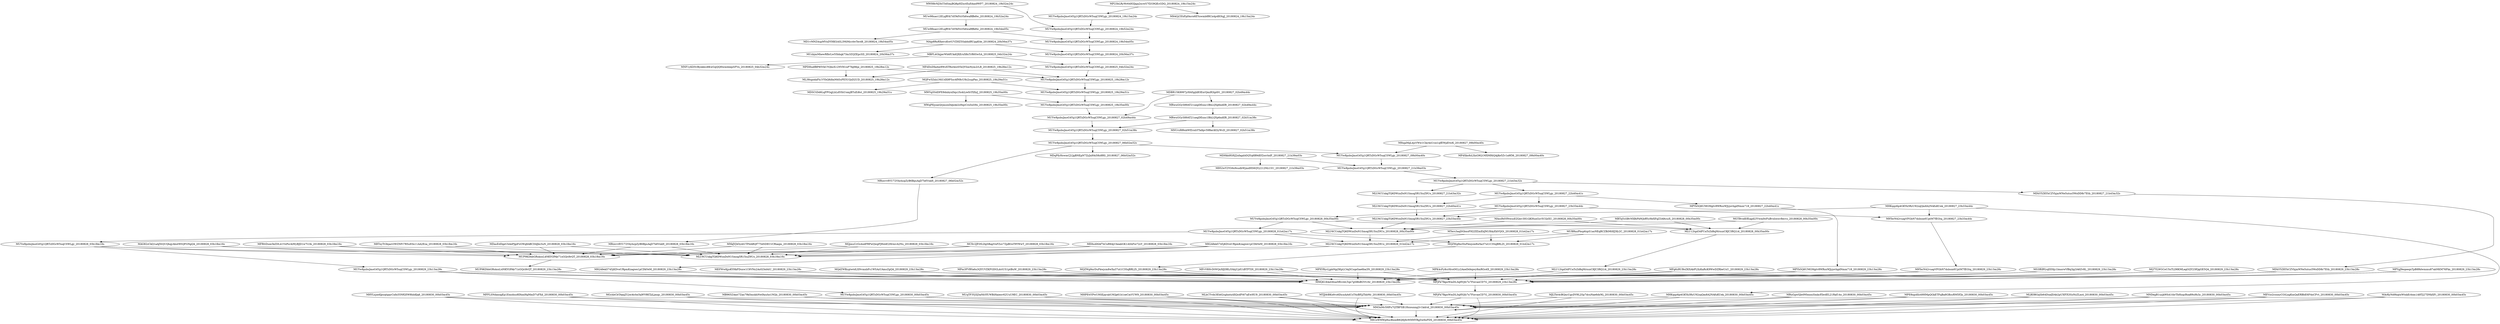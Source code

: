 digraph{rankdir=TB;MRzxvv8VU72VhyhcpZyB6BpsAqD7h6VxkH_20180827_06h02m52s -> MRzxvv8VU72VhyhcpZyB6BpsAqD7h6VxkH_20180828_03h18m16s;
MHYLxjm6JpuqtppyCnfn55NfQ5W8hh8Jq6_20180830_00h03m45s -> MM3nMc5HPu7QTBFSB1Hsiounng2v1kdrid_20180830_00h03m45s;
MFg6zRUBoZKXAbPLXzKaRcK9WwDZRbeUxU_20180829_23h13m28s -> MPjFk7fkpsWmDL3qHVjfz7x7FixvanCD7G_20180829_23h13m28s;
MUYw8pzbsJmoG4Yg1QRTzDGcW5uqCSWLgy_20180828_01h42m17s -> MLU6CUnkgTQ6DWznDoN1Smog5R15iuZ9Uo_20180828_01h42m17s;
MFFLSNdaxogEp1Emohsz8DhmHqMmD7uFXd_20180830_00h03m45s -> M81xWMWp9ucBxmB8QHj9zWHMYRgSw6xPDX_20180830_00h03m45s;
MQjmuUrGs4odFRPwQwgFJHsbE2HrmvA2Nu_20180828_03h18m16s -> MLU6CUnkgTQ6DWznDoN1Smog5R15iuZ9Uo_20180828_03h18m16s;
MUYw8pzbsJmoG4Yg1QRTzDGcW5uqCSWLgy_20180827_06h02m52s -> MUYw8pzbsJmoG4Yg1QRTzDGcW5uqCSWLgy_20180827_09h00m40s;
MPYb5Q6UMGMgtv8WRsxWJyjovhgdNmm718_20180827_22h40m41s -> MPYb5Q6UMGMgtv8WRsxWJyjovhgdNmm718_20180829_23h13m28s;
MUw98xao12ELqRVk7AY9dVuVh6waRffe8w_20180824_19h54m05s -> MD1vMNZ4upMVnDYHKSASL3MiMyc4wTerd8_20180824_19h54m05s;
MCXv2JFiNLDgSBapVnFZuv7ZpBGoT9YWwT_20180828_03h18m16s -> MUP9KDbbGRsksxL4NKYGPAb71xGQri9rQT_20180828_03h18m16s;
MGchbCbTAaqZUjwAtrbx5qWV8KTjiLjmqy_20180830_00h03m45s -> M81xWMWp9ucBxmB8QHj9zWHMYRgSw6xPDX_20180830_00h03m45s;
MLU12tgd3dFUaTsZd8qMrxuxC8JC3RQ1i4_20180828_00h35m00s -> MLU12tgd3dFUaTsZd8qMrxuxC8JC3RQ1i4_20180829_23h13m28s;
MS3fKBYyqEE9jy1bnorwVf8q3pj3A6Zv8L_20180829_23h13m28s -> MPjFk7fkpsWmDL3qHVjfz7x7FixvanCD7G_20180829_23h13m28s;
ME8uAMAf7hCnR9AjUbeabGK1AShFio72zY_20180828_03h18m16s -> MLU6CUnkgTQ6DWznDoN1Smog5R15iuZ9Uo_20180828_03h18m16s;
MUBRnzPbsp6zpS1asNEqRCZBiMtHJ3fy2C_20180828_01h42m17s -> MLU6CUnkgTQ6DWznDoN1Smog5R15iuZ9Uo_20180828_01h42m17s;
MB965ZAmt7Zan79k5mskhNwfAcyho1NQii_20180830_00h03m45s -> M81xWMWp9ucBxmB8QHj9zWHMYRgSw6xPDX_20180830_00h03m45s;
MWVg5SdDFE8dnbynDqu1fu4iLiwfsYXXxJ_20180825_19h35m00s -> MUYw8pzbsJmoG4Yg1QRTzDGcW5uqCSWLgy_20180825_19h35m00s;
MUYw8pzbsJmoG4Yg1QRTzDGcW5uqCSWLgy_20180825_19h29m51s -> MUYw8pzbsJmoG4Yg1QRTzDGcW5uqCSWLgy_20180825_19h35m00s;
MAip8RxRXeivzKwtUVZHZ5SabhdRUppK4e_20180824_20h56m37s -> MUzbjmMhewRfbrLw55bhqk73m3ZQZEpcSD_20180824_20h56m37s;
MUYw8pzbsJmoG4Yg1QRTzDGcW5uqCSWLgy_20180827_23h33m44s -> M9TerN42vuapVFGbN7dsbsm6UptM7fEGtq_20180827_23h33m44s;
MDhY5ZKYhCZVhjmWNe5utus5WoDD8r7Etb_20180829_23h13m28s -> MMQ618AoG6za5fErcbLTqn7gSBhBGVt16r_20180829_23h13m28s;
MHYLxjm6JpuqtppyCnfn55NfQ5W8hh8Jq6_20180830_00h03m45s -> M81xWMWp9ucBxmB8QHj9zWHMYRgSw6xPDX_20180830_00h03m45s;
MQ7YLWGCeU5xTLD8KMLegGQY23fQgGE5Q4_20180829_23h13m28s -> MPjFk7fkpsWmDL3qHVjfz7x7FixvanCD7G_20180829_23h13m28s;
MQZWg9nrDuFkwjcm8wXa37ut1C3SqBRLZt_20180829_23h13m28s -> MMQ618AoG6za5fErcbLTqn7gSBhBGVt16r_20180829_23h13m28s;
MFdDsDXeAw8WzXTRzrkw4YhQYSmNym2rLR_20180825_19h28m12s -> ML38sgodaFh1VYbQ6ifmM4SsPE5UQzD2UD_20180825_19h28m12s;
MLU12tgd3dFUaTsZd8qMrxuxC8JC3RQ1i4_20180829_23h13m28s -> MPjFk7fkpsWmDL3qHVjfz7x7FixvanCD7G_20180829_23h13m28s;
MPjFk7fkpsWmDL3qHVjfz7x7FixvanCD7G_20180830_00h03m45s -> MM3nMc5HPu7QTBFSB1Hsiounng2v1kdrid_20180830_00h03m45s;
MUYw8pzbsJmoG4Yg1QRTzDGcW5uqCSWLgy_20180828_01h42m17s -> MUYw8pzbsJmoG4Yg1QRTzDGcW5uqCSWLgy_20180828_03h18m16s;
MUYw8pzbsJmoG4Yg1QRTzDGcW5uqCSWLgy_20180825_19h35m00s -> MUYw8pzbsJmoG4Yg1QRTzDGcW5uqCSWLgy_20180827_02h49m44s;
MUqTF3Yj5J3aNhYfUWBiHaienv62UuU9EC_20180830_00h03m45s -> MM3nMc5HPu7QTBFSB1Hsiounng2v1kdrid_20180830_00h03m45s;
MLU6CUnkgTQ6DWznDoN1Smog5R15iuZ9Uo_20180828_01h42m17s -> MLU6CUnkgTQ6DWznDoN1Smog5R15iuZ9Uo_20180828_03h18m16s;
MUYw8pzbsJmoG4Yg1QRTzDGcW5uqCSWLgy_20180828_00h35m00s -> MLU12tgd3dFUaTsZd8qMrxuxC8JC3RQ1i4_20180828_00h35m00s;
MAG82zCkQ1aAJ5tQUQhqyAhotWtQFGNgQ4_20180828_03h18m16s -> MUP9KDbbGRsksxL4NKYGPAb71xGQri9rQT_20180828_03h18m16s;
MHPEttYPwU9SEjqvabU6Qp61b1oeCmVUW9_20180830_00h03m45s -> MM3nMc5HPu7QTBFSB1Hsiounng2v1kdrid_20180830_00h03m45s;
MRwuGGyS89AT21uegDExnc1BhLQ5p6mKf8_20180827_02h51m38s -> MNUrzRf6xkWfZcxhYTa9pv59ReriKSyWcD_20180827_02h51m38s;
MCXv2JFiNLDgSBapVnFZuv7ZpBGoT9YWwT_20180828_03h18m16s -> MLU6CUnkgTQ6DWznDoN1Smog5R15iuZ9Uo_20180828_03h18m16s;
MFRttDum5kZDL41VxPsrAiWyBJD1w7t1fe_20180828_03h18m16s -> MUP9KDbbGRsksxL4NKYGPAb71xGQri9rQT_20180828_03h18m16s;
MPjFk7fkpsWmDL3qHVjfz7x7FixvanCD7G_20180829_23h13m28s -> MPjFk7fkpsWmDL3qHVjfz7x7FixvanCD7G_20180830_00h03m45s;
MLhCTvdx3Eh62sghntxAXQcdFt67aEwHU9_20180830_00h03m45s -> MM3nMc5HPu7QTBFSB1Hsiounng2v1kdrid_20180830_00h03m45s;
MTJJ4tBKx6vz6DyzykA4UzT4zBFjjThbMr_20180830_00h03m45s -> MM3nMc5HPu7QTBFSB1Hsiounng2v1kdrid_20180830_00h03m45s;
MQFw5Znh1MiUdX9P5zc4fN8cU8z2sspPao_20180825_19h29m51s -> MUYw8pzbsJmoG4Yg1QRTzDGcW5uqCSWLgy_20180825_19h29m51s;
M8TxyTt3bjact3WZNFi7R5u93n11AA2Eza_20180828_03h18m16s -> MLU6CUnkgTQ6DWznDoN1Smog5R15iuZ9Uo_20180828_03h18m16s;
M9iqaMqL4jsVWw1Cky4nUcio1qfEWpEtwK_20180827_09h00m40s -> MUYw8pzbsJmoG4Yg1QRTzDGcW5uqCSWLgy_20180827_09h00m40s;
MP23bLRyWr64H3Jaja2xcwS7f2G9QEcGDQ_20180824_19h15m24s -> MUYw8pzbsJmoG4Yg1QRTzDGcW5uqCSWLgy_20180824_19h15m24s;
M92A9ek5745jKDveURpmKzagwe1pCDkVeM_20180828_03h18m16s -> MUP9KDbbGRsksxL4NKYGPAb71xGQri9rQT_20180828_03h18m16s;
MPYgJ9eqeeqnTpB8Rdwmmu87abNKM76Fkx_20180829_23h13m28s -> MPjFk7fkpsWmDL3qHVjfz7x7FixvanCD7G_20180829_23h13m28s;
MUYw8pzbsJmoG4Yg1QRTzDGcW5uqCSWLgy_20180827_22h40m41s -> MPYb5Q6UMGMgtv8WRsxWJyjovhgdNmm718_20180827_22h40m41s;
MUYw8pzbsJmoG4Yg1QRTzDGcW5uqCSWLgy_20180824_19h54m05s -> MUYw8pzbsJmoG4Yg1QRTzDGcW5uqCSWLgy_20180824_20h56m37s;
MUYw8pzbsJmoG4Yg1QRTzDGcW5uqCSWLgy_20180825_19h28m12s -> MUYw8pzbsJmoG4Yg1QRTzDGcW5uqCSWLgy_20180825_19h29m51s;
MHKqqz6p4GKYk3RzU92zqQm8A2NAfuKUek_20180827_23h33m44s -> M9TerN42vuapVFGbN7dsbsm6UptM7fEGtq_20180827_23h33m44s;
MUYw8pzbsJmoG4Yg1QRTzDGcW5uqCSWLgy_20180827_22h40m41s -> MLU6CUnkgTQ6DWznDoN1Smog5R15iuZ9Uo_20180827_22h40m41s;
MDhY5ZKYhCZVhjmWNe5utus5WoDD8r7Etb_20180827_21h43m32s -> MDhY5ZKYhCZVhjmWNe5utus5WoDD8r7Etb_20180829_23h13m28s;
MUP9KDbbGRsksxL4NKYGPAb71xGQri9rQT_20180829_23h13m28s -> MMQ618AoG6za5fErcbLTqn7gSBhBGVt16r_20180829_23h13m28s;
MUYw8pzbsJmoG4Yg1QRTzDGcW5uqCSWLgy_20180827_22h40m41s -> MUYw8pzbsJmoG4Yg1QRTzDGcW5uqCSWLgy_20180827_23h33m44s;
MHKqqz6p4GKYk3RzU92zqQm8A2NAfuKUek_20180830_00h03m45s -> MM3nMc5HPu7QTBFSB1Hsiounng2v1kdrid_20180830_00h03m45s;
MHKqqz6p4GKYk3RzU92zqQm8A2NAfuKUek_20180827_23h33m44s -> MLU6CUnkgTQ6DWznDoN1Smog5R15iuZ9Uo_20180827_23h33m44s;
MLU6CUnkgTQ6DWznDoN1Smog5R15iuZ9Uo_20180828_00h35m00s -> MLU6CUnkgTQ6DWznDoN1Smog5R15iuZ9Uo_20180828_01h42m17s;
M9TerN42vuapVFGbN7dsbsm6UptM7fEGtq_20180829_23h13m28s -> MMQ618AoG6za5fErcbLTqn7gSBhBGVt16r_20180829_23h13m28s;
MUYw8pzbsJmoG4Yg1QRTzDGcW5uqCSWLgy_20180829_23h13m28s -> MMQ618AoG6za5fErcbLTqn7gSBhBGVt16r_20180829_23h13m28s;
MPYb5Q6UMGMgtv8WRsxWJyjovhgdNmm718_20180829_23h13m28s -> MPjFk7fkpsWmDL3qHVjfz7x7FixvanCD7G_20180829_23h13m28s;
MUYw8pzbsJmoG4Yg1QRTzDGcW5uqCSWLgy_20180828_03h18m16s -> MLU6CUnkgTQ6DWznDoN1Smog5R15iuZ9Uo_20180828_03h18m16s;
MEFWw8jjoKYHkFDsxw1C6VNx2AoSZ4d4iU_20180829_23h13m28s -> MPjFk7fkpsWmDL3qHVjfz7x7FixvanCD7G_20180829_23h13m28s;
MQdZWBygtwtdLXNvmxbFs1WSAzUAmsZgQ4_20180829_23h13m28s -> MPjFk7fkpsWmDL3qHVjfz7x7FixvanCD7G_20180829_23h13m28s;
MDasEdDgeUb4ePJgiFzGWq8ABCD4Jbz3uN_20180828_03h18m16s -> MUP9KDbbGRsksxL4NKYGPAb71xGQri9rQT_20180828_03h18m16s;
MFg6zRUBoZKXAbPLXzKaRcK9WwDZRbeUxU_20180829_23h13m28s -> MMQ618AoG6za5fErcbLTqn7gSBhBGVt16r_20180829_23h13m28s;
M92A9ek5745jKDveURpmKzagwe1pCDkVeM_20180828_03h18m16s -> MLU6CUnkgTQ6DWznDoN1Smog5R15iuZ9Uo_20180828_03h18m16s;
MAG82zCkQ1aAJ5tQUQhqyAhotWtQFGNgQ4_20180828_03h18m16s -> MLU6CUnkgTQ6DWznDoN1Smog5R15iuZ9Uo_20180828_03h18m16s;
MPYb5Q6UMGMgtv8WRsxWJyjovhgdNmm718_20180829_23h13m28s -> MMQ618AoG6za5fErcbLTqn7gSBhBGVt16r_20180829_23h13m28s;
MRzxvv8VU72VhyhcpZyB6BpsAqD7h6VxkH_20180828_03h18m16s -> MLU6CUnkgTQ6DWznDoN1Smog5R15iuZ9Uo_20180828_03h18m16s;
MUYw8pzbsJmoG4Yg1QRTzDGcW5uqCSWLgy_20180827_06h02m52s -> MDqPfyHswmCJ1JgBNEpN7ZyJnH4i58z8RS_20180827_06h02m52s;
MLU6CUnkgTQ6DWznDoN1Smog5R15iuZ9Uo_20180827_23h33m44s -> MLU6CUnkgTQ6DWznDoN1Smog5R15iuZ9Uo_20180828_00h35m00s;
MTers3aqDGbxoFH2ZfZmEbJM1RAyEkVQGt_20180828_01h42m17s -> MLU6CUnkgTQ6DWznDoN1Smog5R15iuZ9Uo_20180828_01h42m17s;
MUYw8pzbsJmoG4Yg1QRTzDGcW5uqCSWLgy_20180827_06h02m52s -> MRzxvv8VU72VhyhcpZyB6BpsAqD7h6VxkH_20180827_06h02m52s;
MUYw8pzbsJmoG4Yg1QRTzDGcW5uqCSWLgy_20180827_23h33m44s -> MLU6CUnkgTQ6DWznDoN1Smog5R15iuZ9Uo_20180827_23h33m44s;
MJLTht4cBQncUgcDV9L2Sp7dcuNae6dxWj_20180830_00h03m45s -> MM3nMc5HPu7QTBFSB1Hsiounng2v1kdrid_20180830_00h03m45s;
MUYw8pzbsJmoG4Yg1QRTzDGcW5uqCSWLgy_20180830_00h03m45s -> M81xWMWp9ucBxmB8QHj9zWHMYRgSw6xPDX_20180830_00h03m45s;
MRuGgwSJe4WbnxxiSmkcPJwdEL21Raf14o_20180830_00h03m45s -> MM3nMc5HPu7QTBFSB1Hsiounng2v1kdrid_20180830_00h03m45s;
MQZWg9nrDuFkwjcm8wXa37ut1C3SqBRLZt_20180828_01h42m17s -> MQZWg9nrDuFkwjcm8wXa37ut1C3SqBRLZt_20180829_23h13m28s;
M8TxyTt3bjact3WZNFi7R5u93n11AA2Eza_20180828_03h18m16s -> MUP9KDbbGRsksxL4NKYGPAb71xGQri9rQT_20180828_03h18m16s;
MUqTF3Yj5J3aNhYfUWBiHaienv62UuU9EC_20180830_00h03m45s -> M81xWMWp9ucBxmB8QHj9zWHMYRgSw6xPDX_20180830_00h03m45s;
MPm3FVBYa6n3QYUVZKFGDGLdctUS1ptBuW_20180829_23h13m28s -> MMQ618AoG6za5fErcbLTqn7gSBhBGVt16r_20180829_23h13m28s;
MUYw8pzbsJmoG4Yg1QRTzDGcW5uqCSWLgy_20180827_23h33m44s -> MUYw8pzbsJmoG4Yg1QRTzDGcW5uqCSWLgy_20180828_00h35m00s;
M92A9ek5745jKDveURpmKzagwe1pCDkVeM_20180828_03h18m16s -> M92A9ek5745jKDveURpmKzagwe1pCDkVeM_20180829_23h13m28s;
MM3nMc5HPu7QTBFSB1Hsiounng2v1kdrid_20180830_00h03m45s -> MM3nMc5HPu7QTBFSB1Hsiounng2v1kdrid_20180830_00h03m45s;
MFdDsDXeAw8WzXTRzrkw4YhQYSmNym2rLR_20180825_19h28m12s -> MUYw8pzbsJmoG4Yg1QRTzDGcW5uqCSWLgy_20180825_19h28m12s;
MFvV8HvDtWQxXfjDBLiYAhjUjdUzBTFTiN_20180829_23h13m28s -> MMQ618AoG6za5fErcbLTqn7gSBhBGVt16r_20180829_23h13m28s;
MUYw8pzbsJmoG4Yg1QRTzDGcW5uqCSWLgy_20180828_03h18m16s -> MUP9KDbbGRsksxL4NKYGPAb71xGQri9rQT_20180828_03h18m16s;
MP23bLRyWr64H3Jaja2xcwS7f2G9QEcGDQ_20180824_19h15m24s -> M9AGjCEhPpfAsrn6EYuwmb8RCn4p4B3tgJ_20180824_19h15m24s;
M92A9ek5745jKDveURpmKzagwe1pCDkVeM_20180829_23h13m28s -> MPjFk7fkpsWmDL3qHVjfz7x7FixvanCD7G_20180829_23h13m28s;
MHKqqz6p4GKYk3RzU92zqQm8A2NAfuKUek_20180830_00h03m45s -> M81xWMWp9ucBxmB8QHj9zWHMYRgSw6xPDX_20180830_00h03m45s;
MPE8npAXs49HMpQGkETFqBa8GBzsRM5FJn_20180830_00h03m45s -> MM3nMc5HPu7QTBFSB1Hsiounng2v1kdrid_20180830_00h03m45s;
MRwuGGyS89AT21uegDExnc1BhLQ5p6mKf8_20180827_02h49m44s -> MRwuGGyS89AT21uegDExnc1BhLQ5p6mKf8_20180827_02h51m38s;
MWH8rNJ3hT3dSmjBQ8pHZxstEaX4an9WF7_20180824_19h52m24s -> MUw98xao12ELqRVk7AY9dVuVh6waRffe8w_20180824_19h52m24s;
MPjFk7fkpsWmDL3qHVjfz7x7FixvanCD7G_20180830_00h03m45s -> M81xWMWp9ucBxmB8QHj9zWHMYRgSw6xPDX_20180830_00h03m45s;
MRuGgwSJe4WbnxxiSmkcPJwdEL21Raf14o_20180830_00h03m45s -> M81xWMWp9ucBxmB8QHj9zWHMYRgSw6xPDX_20180830_00h03m45s;
MS3fKBYyqEE9jy1bnorwVf8q3pj3A6Zv8L_20180829_23h13m28s -> MMQ618AoG6za5fErcbLTqn7gSBhBGVt16r_20180829_23h13m28s;
MFFLSNdaxogEp1Emohsz8DhmHqMmD7uFXd_20180830_00h03m45s -> MM3nMc5HPu7QTBFSB1Hsiounng2v1kdrid_20180830_00h03m45s;
MUYw8pzbsJmoG4Yg1QRTzDGcW5uqCSWLgy_20180828_00h35m00s -> MUYw8pzbsJmoG4Yg1QRTzDGcW5uqCSWLgy_20180828_01h42m17s;
MDasEdDgeUb4ePJgiFzGWq8ABCD4Jbz3uN_20180828_03h18m16s -> MLU6CUnkgTQ6DWznDoN1Smog5R15iuZ9Uo_20180828_03h18m16s;
MLhCTvdx3Eh62sghntxAXQcdFt67aEwHU9_20180830_00h03m45s -> M81xWMWp9ucBxmB8QHj9zWHMYRgSw6xPDX_20180830_00h03m45s;
MLBDBGqSb64DueJDAb2pUXfYX3SzNzZLm4_20180830_00h03m45s -> MM3nMc5HPu7QTBFSB1Hsiounng2v1kdrid_20180830_00h03m45s;
MUw98xao12ELqRVk7AY9dVuVh6waRffe8w_20180824_19h52m24s -> MUw98xao12ELqRVk7AY9dVuVh6waRffe8w_20180824_19h54m05s;
MNDegB1uzjkWh41tbrTbHzqsRoa89u9h3y_20180830_00h03m45s -> M81xWMWp9ucBxmB8QHj9zWHMYRgSw6xPDX_20180830_00h03m45s;
M92A9ek5745jKDveURpmKzagwe1pCDkVeM_20180829_23h13m28s -> MMQ618AoG6za5fErcbLTqn7gSBhBGVt16r_20180829_23h13m28s;
MPm3FVBYa6n3QYUVZKFGDGLdctUS1ptBuW_20180829_23h13m28s -> MPjFk7fkpsWmDL3qHVjfz7x7FixvanCD7G_20180829_23h13m28s;
MRzxvv8VU72VhyhcpZyB6BpsAqD7h6VxkH_20180828_03h18m16s -> MUP9KDbbGRsksxL4NKYGPAb71xGQri9rQT_20180828_03h18m16s;
MPXYRycLjpbNpj5KpLC4q5CsqeSae6ba3N_20180829_23h13m28s -> MPjFk7fkpsWmDL3qHVjfz7x7FixvanCD7G_20180829_23h13m28s;
MEVzo2csnxyCGtLxgKmQaERBbE6F4nCFvt_20180830_00h03m45s -> MM3nMc5HPu7QTBFSB1Hsiounng2v1kdrid_20180830_00h03m45s;
MB965ZAmt7Zan79k5mskhNwfAcyho1NQii_20180830_00h03m45s -> MM3nMc5HPu7QTBFSB1Hsiounng2v1kdrid_20180830_00h03m45s;
MUYw8pzbsJmoG4Yg1QRTzDGcW5uqCSWLgy_20180825_04h32m24s -> MUYw8pzbsJmoG4Yg1QRTzDGcW5uqCSWLgy_20180825_19h28m12s;
MQZWg9nrDuFkwjcm8wXa37ut1C3SqBRLZt_20180829_23h13m28s -> MPjFk7fkpsWmDL3qHVjfz7x7FixvanCD7G_20180829_23h13m28s;
MQdZWBygtwtdLXNvmxbFs1WSAzUAmsZgQ4_20180829_23h13m28s -> MMQ618AoG6za5fErcbLTqn7gSBhBGVt16r_20180829_23h13m28s;
MDHkhRSftJ2xfagdA5QYq6B9dEf2orrhdF_20180827_21h39m03s -> M952wY2YG6x9sudbWjmdHS6QVy212Mz1SU_20180827_21h39m03s;
MDBR15K8997jrHA5pjhB3ExrQmiR3ipt91_20180827_02h49m44s -> MUYw8pzbsJmoG4Yg1QRTzDGcW5uqCSWLgy_20180827_02h49m44s;
MUYw8pzbsJmoG4Yg1QRTzDGcW5uqCSWLgy_20180824_19h52m24s -> MUYw8pzbsJmoG4Yg1QRTzDGcW5uqCSWLgy_20180824_19h54m05s;
MGTBvidEfEagdLYVwmfwFuBvxhwxv8ecvz_20180828_00h35m00s -> MLU12tgd3dFUaTsZd8qMrxuxC8JC3RQ1i4_20180828_00h35m00s;
MFRttDum5kZDL41VxPsrAiWyBJD1w7t1fe_20180828_03h18m16s -> MLU6CUnkgTQ6DWznDoN1Smog5R15iuZ9Uo_20180828_03h18m16s;
MUYw8pzbsJmoG4Yg1QRTzDGcW5uqCSWLgy_20180824_19h15m24s -> MUYw8pzbsJmoG4Yg1QRTzDGcW5uqCSWLgy_20180824_19h52m24s;
MLU6CUnkgTQ6DWznDoN1Smog5R15iuZ9Uo_20180827_21h43m32s -> MLU6CUnkgTQ6DWznDoN1Smog5R15iuZ9Uo_20180827_22h40m41s;
MUYw8pzbsJmoG4Yg1QRTzDGcW5uqCSWLgy_20180827_21h39m03s -> MUYw8pzbsJmoG4Yg1QRTzDGcW5uqCSWLgy_20180827_21h43m32s;
ME8uAMAf7hCnR9AjUbeabGK1AShFio72zY_20180828_03h18m16s -> MUP9KDbbGRsksxL4NKYGPAb71xGQri9rQT_20180828_03h18m16s;
MNDegB1uzjkWh41tbrTbHzqsRoa89u9h3y_20180830_00h03m45s -> MM3nMc5HPu7QTBFSB1Hsiounng2v1kdrid_20180830_00h03m45s;
MUYw8pzbsJmoG4Yg1QRTzDGcW5uqCSWLgy_20180828_03h18m16s -> MUYw8pzbsJmoG4Yg1QRTzDGcW5uqCSWLgy_20180829_23h13m28s;
MUYw8pzbsJmoG4Yg1QRTzDGcW5uqCSWLgy_20180827_21h43m32s -> MUYw8pzbsJmoG4Yg1QRTzDGcW5uqCSWLgy_20180827_22h40m41s;
MQ7YLWGCeU5xTLD8KMLegGQY23fQgGE5Q4_20180829_23h13m28s -> MMQ618AoG6za5fErcbLTqn7gSBhBGVt16r_20180829_23h13m28s;
MGTBvidEfEagdLYVwmfwFuBvxhwxv8ecvz_20180828_00h35m00s -> MLU6CUnkgTQ6DWznDoN1Smog5R15iuZ9Uo_20180828_00h35m00s;
MQjmuUrGs4odFRPwQwgFJHsbE2HrmvA2Nu_20180828_03h18m16s -> MUP9KDbbGRsksxL4NKYGPAb71xGQri9rQT_20180828_03h18m16s;
MPK4cFy8crHrotM1y2AneDd4qwy8mRGo4X_20180829_23h13m28s -> MMQ618AoG6za5fErcbLTqn7gSBhBGVt16r_20180829_23h13m28s;
MDBR15K8997jrHA5pjhB3ExrQmiR3ipt91_20180827_02h49m44s -> MRwuGGyS89AT21uegDExnc1BhLQ5p6mKf8_20180827_02h49m44s;
MUYw8pzbsJmoG4Yg1QRTzDGcW5uqCSWLgy_20180829_23h13m28s -> MPjFk7fkpsWmDL3qHVjfz7x7FixvanCD7G_20180829_23h13m28s;
MUBRnzPbsp6zpS1asNEqRCZBiMtHJ3fy2C_20180828_01h42m17s -> MQZWg9nrDuFkwjcm8wXa37ut1C3SqBRLZt_20180828_01h42m17s;
MPDHudfBP85VkUYQhsX12NVH1nP7fqH6je_20180825_19h28m12s -> ML38sgodaFh1VYbQ6ifmM4SsPE5UQzD2UD_20180825_19h28m12s;
M9iqaMqL4jsVWw1Cky4nUcio1qfEWpEtwK_20180827_09h00m40s -> MP4Xks8zLXnG9Q1MXMHiQAjKe5Zv1a9f36_20180827_09h00m40s;
MJLTht4cBQncUgcDV9L2Sp7dcuNae6dxWj_20180830_00h03m45s -> M81xWMWp9ucBxmB8QHj9zWHMYRgSw6xPDX_20180830_00h03m45s;
MPE8npAXs49HMpQGkETFqBa8GBzsRM5FJn_20180830_00h03m45s -> M81xWMWp9ucBxmB8QHj9zWHMYRgSw6xPDX_20180830_00h03m45s;
MQFw5Znh1MiUdX9P5zc4fN8cU8z2sspPao_20180825_19h29m51s -> MDSCtDd6LqFPGqjLhLd55hUomjBTuEi8st_20180825_19h29m51s;
MAssR4YfNwzzEZQxv3H1QKHunGyr5CQzXU_20180828_00h35m00s -> MLU12tgd3dFUaTsZd8qMrxuxC8JC3RQ1i4_20180828_00h35m00s;
MLU6CUnkgTQ6DWznDoN1Smog5R15iuZ9Uo_20180827_22h40m41s -> MLU6CUnkgTQ6DWznDoN1Smog5R15iuZ9Uo_20180827_23h33m44s;
MUYw8pzbsJmoG4Yg1QRTzDGcW5uqCSWLgy_20180824_20h56m37s -> MUYw8pzbsJmoG4Yg1QRTzDGcW5uqCSWLgy_20180825_04h32m24s;
MArKyNd9hqtxWtxkErbim1AHTj27DNkXFi_20180830_00h03m45s -> M81xWMWp9ucBxmB8QHj9zWHMYRgSw6xPDX_20180830_00h03m45s;
MUP9KDbbGRsksxL4NKYGPAb71xGQri9rQT_20180829_23h13m28s -> MPjFk7fkpsWmDL3qHVjfz7x7FixvanCD7G_20180829_23h13m28s;
M9TerN42vuapVFGbN7dsbsm6UptM7fEGtq_20180827_23h33m44s -> M9TerN42vuapVFGbN7dsbsm6UptM7fEGtq_20180829_23h13m28s;
MUw98xao12ELqRVk7AY9dVuVh6waRffe8w_20180824_19h54m05s -> MUYw8pzbsJmoG4Yg1QRTzDGcW5uqCSWLgy_20180824_19h54m05s;
MWH8rNJ3hT3dSmjBQ8pHZxstEaX4an9WF7_20180824_19h52m24s -> MUYw8pzbsJmoG4Yg1QRTzDGcW5uqCSWLgy_20180824_19h52m24s;
MBTqYsSBvNXBiPkWjbRYyHeXFgZ3A9yszX_20180828_00h35m00s -> MLU6CUnkgTQ6DWznDoN1Smog5R15iuZ9Uo_20180828_00h35m00s;
MUYw8pzbsJmoG4Yg1QRTzDGcW5uqCSWLgy_20180828_01h42m17s -> MQZWg9nrDuFkwjcm8wXa37ut1C3SqBRLZt_20180828_01h42m17s;
MBFL4GbjjerWh6fUkdQXErxX8xTrR6SwSA_20180825_04h32m24s -> MNF1yKD5vByekbci8KwGqQQHwmhbepSFVn_20180825_04h32m24s;
MPYgJ9eqeeqnTpB8Rdwmmu87abNKM76Fkx_20180829_23h13m28s -> MMQ618AoG6za5fErcbLTqn7gSBhBGVt16r_20180829_23h13m28s;
MFvV8HvDtWQxXfjDBLiYAhjUjdUzBTFTiN_20180829_23h13m28s -> MPjFk7fkpsWmDL3qHVjfz7x7FixvanCD7G_20180829_23h13m28s;
MHPEttYPwU9SEjqvabU6Qp61b1oeCmVUW9_20180830_00h03m45s -> M81xWMWp9ucBxmB8QHj9zWHMYRgSw6xPDX_20180830_00h03m45s;
MRwuGGyS89AT21uegDExnc1BhLQ5p6mKf8_20180827_02h51m38s -> MUYw8pzbsJmoG4Yg1QRTzDGcW5uqCSWLgy_20180827_02h51m38s;
MAip8RxRXeivzKwtUVZHZ5SabhdRUppK4e_20180824_20h56m37s -> MUYw8pzbsJmoG4Yg1QRTzDGcW5uqCSWLgy_20180824_20h56m37s;
MTers3aqDGbxoFH2ZfZmEbJM1RAyEkVQGt_20180828_01h42m17s -> MQZWg9nrDuFkwjcm8wXa37ut1C3SqBRLZt_20180828_01h42m17s;
MUYw8pzbsJmoG4Yg1QRTzDGcW5uqCSWLgy_20180830_00h03m45s -> MM3nMc5HPu7QTBFSB1Hsiounng2v1kdrid_20180830_00h03m45s;
MLBDBGqSb64DueJDAb2pUXfYX3SzNzZLm4_20180830_00h03m45s -> M81xWMWp9ucBxmB8QHj9zWHMYRgSw6xPDX_20180830_00h03m45s;
MDhY5ZKYhCZVhjmWNe5utus5WoDD8r7Etb_20180829_23h13m28s -> MPjFk7fkpsWmDL3qHVjfz7x7FixvanCD7G_20180829_23h13m28s;
MUYw8pzbsJmoG4Yg1QRTzDGcW5uqCSWLgy_20180829_23h13m28s -> MUYw8pzbsJmoG4Yg1QRTzDGcW5uqCSWLgy_20180830_00h03m45s;
MUYw8pzbsJmoG4Yg1QRTzDGcW5uqCSWLgy_20180828_00h35m00s -> MLU6CUnkgTQ6DWznDoN1Smog5R15iuZ9Uo_20180828_00h35m00s;
MGchbCbTAaqZUjwAtrbx5qWV8KTjiLjmqy_20180830_00h03m45s -> MM3nMc5HPu7QTBFSB1Hsiounng2v1kdrid_20180830_00h03m45s;
MWVg5SdDFE8dnbynDqu1fu4iLiwfsYXXxJ_20180825_19h35m00s -> MWqPEjyaxQrjmsixDqhAe2zHqzCrnSnS9o_20180825_19h35m00s;
MUYw8pzbsJmoG4Yg1QRTzDGcW5uqCSWLgy_20180827_21h43m32s -> MLU6CUnkgTQ6DWznDoN1Smog5R15iuZ9Uo_20180827_21h43m32s;
MNkJVJ45ydiUTPdARQf775dSDECvCRiaqm_20180828_03h18m16s -> MLU6CUnkgTQ6DWznDoN1Smog5R15iuZ9Uo_20180828_03h18m16s;
MPXYRycLjpbNpj5KpLC4q5CsqeSae6ba3N_20180829_23h13m28s -> MMQ618AoG6za5fErcbLTqn7gSBhBGVt16r_20180829_23h13m28s;
MLU12tgd3dFUaTsZd8qMrxuxC8JC3RQ1i4_20180829_23h13m28s -> MMQ618AoG6za5fErcbLTqn7gSBhBGVt16r_20180829_23h13m28s;
MUP9KDbbGRsksxL4NKYGPAb71xGQri9rQT_20180828_03h18m16s -> MUP9KDbbGRsksxL4NKYGPAb71xGQri9rQT_20180829_23h13m28s;
MHKqqz6p4GKYk3RzU92zqQm8A2NAfuKUek_20180827_23h33m44s -> MHKqqz6p4GKYk3RzU92zqQm8A2NAfuKUek_20180830_00h03m45s;
MUYw8pzbsJmoG4Yg1QRTzDGcW5uqCSWLgy_20180827_02h51m38s -> MUYw8pzbsJmoG4Yg1QRTzDGcW5uqCSWLgy_20180827_06h02m52s;
MUYw8pzbsJmoG4Yg1QRTzDGcW5uqCSWLgy_20180827_09h00m40s -> MUYw8pzbsJmoG4Yg1QRTzDGcW5uqCSWLgy_20180827_21h39m03s;
MBTqYsSBvNXBiPkWjbRYyHeXFgZ3A9yszX_20180828_00h35m00s -> MLU12tgd3dFUaTsZd8qMrxuxC8JC3RQ1i4_20180828_00h35m00s;
MTJJ4tBKx6vz6DyzykA4UzT4zBFjjThbMr_20180830_00h03m45s -> M81xWMWp9ucBxmB8QHj9zWHMYRgSw6xPDX_20180830_00h03m45s;
MUYw8pzbsJmoG4Yg1QRTzDGcW5uqCSWLgy_20180827_21h43m32s -> MDhY5ZKYhCZVhjmWNe5utus5WoDD8r7Etb_20180827_21h43m32s;
MM3nMc5HPu7QTBFSB1Hsiounng2v1kdrid_20180830_00h03m45s -> M81xWMWp9ucBxmB8QHj9zWHMYRgSw6xPDX_20180830_00h03m45s;
MPK4cFy8crHrotM1y2AneDd4qwy8mRGo4X_20180829_23h13m28s -> MPjFk7fkpsWmDL3qHVjfz7x7FixvanCD7G_20180829_23h13m28s;
MEVzo2csnxyCGtLxgKmQaERBbE6F4nCFvt_20180830_00h03m45s -> M81xWMWp9ucBxmB8QHj9zWHMYRgSw6xPDX_20180830_00h03m45s;
MDHkhRSftJ2xfagdA5QYq6B9dEf2orrhdF_20180827_21h39m03s -> MUYw8pzbsJmoG4Yg1QRTzDGcW5uqCSWLgy_20180827_21h39m03s;
MArKyNd9hqtxWtxkErbim1AHTj27DNkXFi_20180830_00h03m45s -> MM3nMc5HPu7QTBFSB1Hsiounng2v1kdrid_20180830_00h03m45s;
MNkJVJ45ydiUTPdARQf775dSDECvCRiaqm_20180828_03h18m16s -> MUP9KDbbGRsksxL4NKYGPAb71xGQri9rQT_20180828_03h18m16s;
MEFWw8jjoKYHkFDsxw1C6VNx2AoSZ4d4iU_20180829_23h13m28s -> MMQ618AoG6za5fErcbLTqn7gSBhBGVt16r_20180829_23h13m28s;
MUYw8pzbsJmoG4Yg1QRTzDGcW5uqCSWLgy_20180827_02h49m44s -> MUYw8pzbsJmoG4Yg1QRTzDGcW5uqCSWLgy_20180827_02h51m38s;
M9TerN42vuapVFGbN7dsbsm6UptM7fEGtq_20180829_23h13m28s -> MPjFk7fkpsWmDL3qHVjfz7x7FixvanCD7G_20180829_23h13m28s;
MPDHudfBP85VkUYQhsX12NVH1nP7fqH6je_20180825_19h28m12s -> MUYw8pzbsJmoG4Yg1QRTzDGcW5uqCSWLgy_20180825_19h28m12s;
MBFL4GbjjerWh6fUkdQXErxX8xTrR6SwSA_20180825_04h32m24s -> MUYw8pzbsJmoG4Yg1QRTzDGcW5uqCSWLgy_20180825_04h32m24s;
MAssR4YfNwzzEZQxv3H1QKHunGyr5CQzXU_20180828_00h35m00s -> MLU6CUnkgTQ6DWznDoN1Smog5R15iuZ9Uo_20180828_00h35m00s;
}